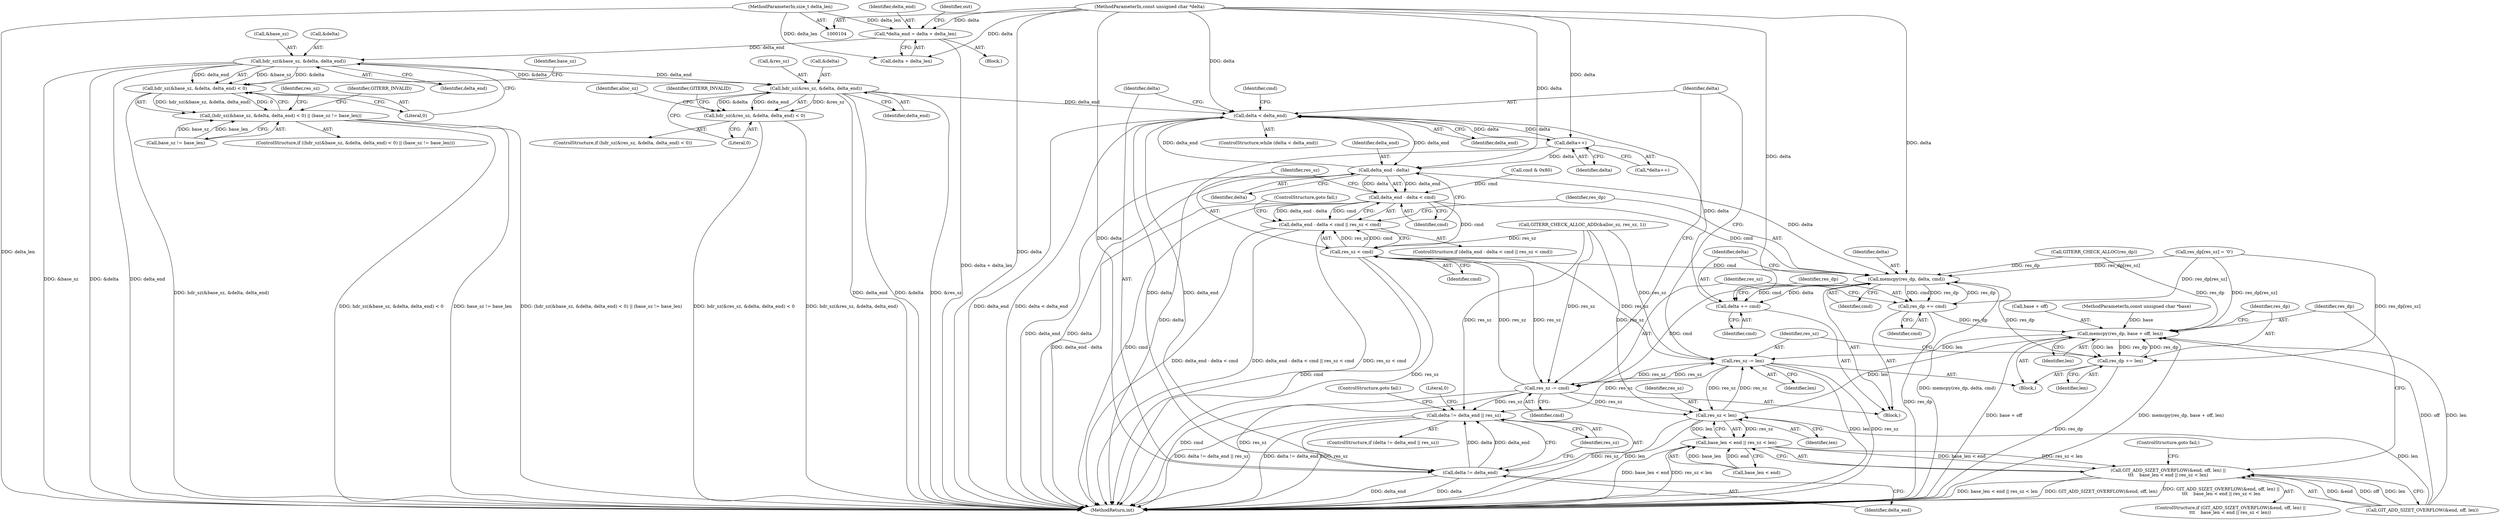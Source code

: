 digraph "0_libgit2_c1577110467b701dcbcf9439ac225ea851b47d22@integer" {
"1000113" [label="(Call,*delta_end = delta + delta_len)"];
"1000109" [label="(MethodParameterIn,const unsigned char *delta)"];
"1000110" [label="(MethodParameterIn,size_t delta_len)"];
"1000133" [label="(Call,hdr_sz(&base_sz, &delta, delta_end))"];
"1000132" [label="(Call,hdr_sz(&base_sz, &delta, delta_end) < 0)"];
"1000131" [label="(Call,(hdr_sz(&base_sz, &delta, delta_end) < 0) || (base_sz != base_len))"];
"1000152" [label="(Call,hdr_sz(&res_sz, &delta, delta_end))"];
"1000151" [label="(Call,hdr_sz(&res_sz, &delta, delta_end) < 0)"];
"1000191" [label="(Call,delta < delta_end)"];
"1000199" [label="(Call,delta++)"];
"1000304" [label="(Call,delta_end - delta)"];
"1000303" [label="(Call,delta_end - delta < cmd)"];
"1000302" [label="(Call,delta_end - delta < cmd || res_sz < cmd)"];
"1000308" [label="(Call,res_sz < cmd)"];
"1000312" [label="(Call,memcpy(res_dp, delta, cmd))"];
"1000316" [label="(Call,delta += cmd)"];
"1000319" [label="(Call,res_dp += cmd)"];
"1000285" [label="(Call,memcpy(res_dp, base + off, len))"];
"1000291" [label="(Call,res_dp += len)"];
"1000294" [label="(Call,res_sz -= len)"];
"1000281" [label="(Call,res_sz < len)"];
"1000277" [label="(Call,base_len < end || res_sz < len)"];
"1000271" [label="(Call,GIT_ADD_SIZET_OVERFLOW(&end, off, len) ||\n\t\t\t    base_len < end || res_sz < len)"];
"1000322" [label="(Call,res_sz -= cmd)"];
"1000329" [label="(Call,delta != delta_end || res_sz)"];
"1000330" [label="(Call,delta != delta_end)"];
"1000307" [label="(Identifier,cmd)"];
"1000141" [label="(Identifier,base_sz)"];
"1000193" [label="(Identifier,delta_end)"];
"1000202" [label="(Call,cmd & 0x80)"];
"1000287" [label="(Call,base + off)"];
"1000295" [label="(Identifier,res_sz)"];
"1000277" [label="(Call,base_len < end || res_sz < len)"];
"1000324" [label="(Identifier,cmd)"];
"1000330" [label="(Call,delta != delta_end)"];
"1000152" [label="(Call,hdr_sz(&res_sz, &delta, delta_end))"];
"1000302" [label="(Call,delta_end - delta < cmd || res_sz < cmd)"];
"1000355" [label="(MethodReturn,int)"];
"1000300" [label="(Block,)"];
"1000157" [label="(Identifier,delta_end)"];
"1000296" [label="(Identifier,len)"];
"1000139" [label="(Literal,0)"];
"1000272" [label="(Call,GIT_ADD_SIZET_OVERFLOW(&end, off, len))"];
"1000336" [label="(Literal,0)"];
"1000200" [label="(Identifier,delta)"];
"1000301" [label="(ControlStructure,if (delta_end - delta < cmd || res_sz < cmd))"];
"1000328" [label="(ControlStructure,if (delta != delta_end || res_sz))"];
"1000138" [label="(Identifier,delta_end)"];
"1000314" [label="(Identifier,delta)"];
"1000321" [label="(Identifier,cmd)"];
"1000140" [label="(Call,base_sz != base_len)"];
"1000154" [label="(Identifier,res_sz)"];
"1000320" [label="(Identifier,res_dp)"];
"1000281" [label="(Call,res_sz < len)"];
"1000168" [label="(Identifier,alloc_sz)"];
"1000124" [label="(Identifier,out)"];
"1000318" [label="(Identifier,cmd)"];
"1000198" [label="(Call,*delta++)"];
"1000323" [label="(Identifier,res_sz)"];
"1000306" [label="(Identifier,delta)"];
"1000175" [label="(Call,GITERR_CHECK_ALLOC(res_dp))"];
"1000311" [label="(ControlStructure,goto fail;)"];
"1000304" [label="(Call,delta_end - delta)"];
"1000292" [label="(Identifier,res_dp)"];
"1000270" [label="(ControlStructure,if (GIT_ADD_SIZET_OVERFLOW(&end, off, len) ||\n\t\t\t    base_len < end || res_sz < len))"];
"1000284" [label="(ControlStructure,goto fail;)"];
"1000161" [label="(Identifier,GITERR_INVALID)"];
"1000115" [label="(Call,delta + delta_len)"];
"1000331" [label="(Identifier,delta)"];
"1000286" [label="(Identifier,res_dp)"];
"1000166" [label="(Call,GITERR_CHECK_ALLOC_ADD(&alloc_sz, res_sz, 1))"];
"1000113" [label="(Call,*delta_end = delta + delta_len)"];
"1000134" [label="(Call,&base_sz)"];
"1000322" [label="(Call,res_sz -= cmd)"];
"1000315" [label="(Identifier,cmd)"];
"1000290" [label="(Identifier,len)"];
"1000334" [label="(ControlStructure,goto fail;)"];
"1000309" [label="(Identifier,res_sz)"];
"1000150" [label="(ControlStructure,if (hdr_sz(&res_sz, &delta, delta_end) < 0))"];
"1000109" [label="(MethodParameterIn,const unsigned char *delta)"];
"1000316" [label="(Call,delta += cmd)"];
"1000283" [label="(Identifier,len)"];
"1000305" [label="(Identifier,delta_end)"];
"1000151" [label="(Call,hdr_sz(&res_sz, &delta, delta_end) < 0)"];
"1000153" [label="(Call,&res_sz)"];
"1000303" [label="(Call,delta_end - delta < cmd)"];
"1000294" [label="(Call,res_sz -= len)"];
"1000332" [label="(Identifier,delta_end)"];
"1000192" [label="(Identifier,delta)"];
"1000177" [label="(Call,res_dp[res_sz] = '\0')"];
"1000131" [label="(Call,(hdr_sz(&base_sz, &delta, delta_end) < 0) || (base_sz != base_len))"];
"1000132" [label="(Call,hdr_sz(&base_sz, &delta, delta_end) < 0)"];
"1000278" [label="(Call,base_len < end)"];
"1000271" [label="(Call,GIT_ADD_SIZET_OVERFLOW(&end, off, len) ||\n\t\t\t    base_len < end || res_sz < len)"];
"1000111" [label="(Block,)"];
"1000145" [label="(Identifier,GITERR_INVALID)"];
"1000205" [label="(Block,)"];
"1000285" [label="(Call,memcpy(res_dp, base + off, len))"];
"1000130" [label="(ControlStructure,if ((hdr_sz(&base_sz, &delta, delta_end) < 0) || (base_sz != base_len)))"];
"1000312" [label="(Call,memcpy(res_dp, delta, cmd))"];
"1000308" [label="(Call,res_sz < cmd)"];
"1000291" [label="(Call,res_dp += len)"];
"1000317" [label="(Identifier,delta)"];
"1000329" [label="(Call,delta != delta_end || res_sz)"];
"1000197" [label="(Identifier,cmd)"];
"1000282" [label="(Identifier,res_sz)"];
"1000114" [label="(Identifier,delta_end)"];
"1000107" [label="(MethodParameterIn,const unsigned char *base)"];
"1000190" [label="(ControlStructure,while (delta < delta_end))"];
"1000313" [label="(Identifier,res_dp)"];
"1000136" [label="(Call,&delta)"];
"1000310" [label="(Identifier,cmd)"];
"1000191" [label="(Call,delta < delta_end)"];
"1000293" [label="(Identifier,len)"];
"1000155" [label="(Call,&delta)"];
"1000133" [label="(Call,hdr_sz(&base_sz, &delta, delta_end))"];
"1000158" [label="(Literal,0)"];
"1000319" [label="(Call,res_dp += cmd)"];
"1000199" [label="(Call,delta++)"];
"1000333" [label="(Identifier,res_sz)"];
"1000110" [label="(MethodParameterIn,size_t delta_len)"];
"1000113" -> "1000111"  [label="AST: "];
"1000113" -> "1000115"  [label="CFG: "];
"1000114" -> "1000113"  [label="AST: "];
"1000115" -> "1000113"  [label="AST: "];
"1000124" -> "1000113"  [label="CFG: "];
"1000113" -> "1000355"  [label="DDG: delta + delta_len"];
"1000109" -> "1000113"  [label="DDG: delta"];
"1000110" -> "1000113"  [label="DDG: delta_len"];
"1000113" -> "1000133"  [label="DDG: delta_end"];
"1000109" -> "1000104"  [label="AST: "];
"1000109" -> "1000355"  [label="DDG: delta"];
"1000109" -> "1000115"  [label="DDG: delta"];
"1000109" -> "1000191"  [label="DDG: delta"];
"1000109" -> "1000199"  [label="DDG: delta"];
"1000109" -> "1000304"  [label="DDG: delta"];
"1000109" -> "1000312"  [label="DDG: delta"];
"1000109" -> "1000316"  [label="DDG: delta"];
"1000109" -> "1000330"  [label="DDG: delta"];
"1000110" -> "1000104"  [label="AST: "];
"1000110" -> "1000355"  [label="DDG: delta_len"];
"1000110" -> "1000115"  [label="DDG: delta_len"];
"1000133" -> "1000132"  [label="AST: "];
"1000133" -> "1000138"  [label="CFG: "];
"1000134" -> "1000133"  [label="AST: "];
"1000136" -> "1000133"  [label="AST: "];
"1000138" -> "1000133"  [label="AST: "];
"1000139" -> "1000133"  [label="CFG: "];
"1000133" -> "1000355"  [label="DDG: &base_sz"];
"1000133" -> "1000355"  [label="DDG: &delta"];
"1000133" -> "1000355"  [label="DDG: delta_end"];
"1000133" -> "1000132"  [label="DDG: &base_sz"];
"1000133" -> "1000132"  [label="DDG: &delta"];
"1000133" -> "1000132"  [label="DDG: delta_end"];
"1000133" -> "1000152"  [label="DDG: &delta"];
"1000133" -> "1000152"  [label="DDG: delta_end"];
"1000132" -> "1000131"  [label="AST: "];
"1000132" -> "1000139"  [label="CFG: "];
"1000139" -> "1000132"  [label="AST: "];
"1000141" -> "1000132"  [label="CFG: "];
"1000131" -> "1000132"  [label="CFG: "];
"1000132" -> "1000355"  [label="DDG: hdr_sz(&base_sz, &delta, delta_end)"];
"1000132" -> "1000131"  [label="DDG: hdr_sz(&base_sz, &delta, delta_end)"];
"1000132" -> "1000131"  [label="DDG: 0"];
"1000131" -> "1000130"  [label="AST: "];
"1000131" -> "1000140"  [label="CFG: "];
"1000140" -> "1000131"  [label="AST: "];
"1000145" -> "1000131"  [label="CFG: "];
"1000154" -> "1000131"  [label="CFG: "];
"1000131" -> "1000355"  [label="DDG: hdr_sz(&base_sz, &delta, delta_end) < 0"];
"1000131" -> "1000355"  [label="DDG: base_sz != base_len"];
"1000131" -> "1000355"  [label="DDG: (hdr_sz(&base_sz, &delta, delta_end) < 0) || (base_sz != base_len)"];
"1000140" -> "1000131"  [label="DDG: base_sz"];
"1000140" -> "1000131"  [label="DDG: base_len"];
"1000152" -> "1000151"  [label="AST: "];
"1000152" -> "1000157"  [label="CFG: "];
"1000153" -> "1000152"  [label="AST: "];
"1000155" -> "1000152"  [label="AST: "];
"1000157" -> "1000152"  [label="AST: "];
"1000158" -> "1000152"  [label="CFG: "];
"1000152" -> "1000355"  [label="DDG: delta_end"];
"1000152" -> "1000355"  [label="DDG: &delta"];
"1000152" -> "1000355"  [label="DDG: &res_sz"];
"1000152" -> "1000151"  [label="DDG: &res_sz"];
"1000152" -> "1000151"  [label="DDG: &delta"];
"1000152" -> "1000151"  [label="DDG: delta_end"];
"1000152" -> "1000191"  [label="DDG: delta_end"];
"1000151" -> "1000150"  [label="AST: "];
"1000151" -> "1000158"  [label="CFG: "];
"1000158" -> "1000151"  [label="AST: "];
"1000161" -> "1000151"  [label="CFG: "];
"1000168" -> "1000151"  [label="CFG: "];
"1000151" -> "1000355"  [label="DDG: hdr_sz(&res_sz, &delta, delta_end) < 0"];
"1000151" -> "1000355"  [label="DDG: hdr_sz(&res_sz, &delta, delta_end)"];
"1000191" -> "1000190"  [label="AST: "];
"1000191" -> "1000193"  [label="CFG: "];
"1000192" -> "1000191"  [label="AST: "];
"1000193" -> "1000191"  [label="AST: "];
"1000197" -> "1000191"  [label="CFG: "];
"1000331" -> "1000191"  [label="CFG: "];
"1000191" -> "1000355"  [label="DDG: delta < delta_end"];
"1000191" -> "1000355"  [label="DDG: delta_end"];
"1000199" -> "1000191"  [label="DDG: delta"];
"1000316" -> "1000191"  [label="DDG: delta"];
"1000304" -> "1000191"  [label="DDG: delta_end"];
"1000191" -> "1000199"  [label="DDG: delta"];
"1000191" -> "1000304"  [label="DDG: delta_end"];
"1000191" -> "1000330"  [label="DDG: delta"];
"1000191" -> "1000330"  [label="DDG: delta_end"];
"1000199" -> "1000198"  [label="AST: "];
"1000199" -> "1000200"  [label="CFG: "];
"1000200" -> "1000199"  [label="AST: "];
"1000198" -> "1000199"  [label="CFG: "];
"1000199" -> "1000355"  [label="DDG: delta"];
"1000199" -> "1000304"  [label="DDG: delta"];
"1000304" -> "1000303"  [label="AST: "];
"1000304" -> "1000306"  [label="CFG: "];
"1000305" -> "1000304"  [label="AST: "];
"1000306" -> "1000304"  [label="AST: "];
"1000307" -> "1000304"  [label="CFG: "];
"1000304" -> "1000355"  [label="DDG: delta_end"];
"1000304" -> "1000355"  [label="DDG: delta"];
"1000304" -> "1000303"  [label="DDG: delta_end"];
"1000304" -> "1000303"  [label="DDG: delta"];
"1000304" -> "1000312"  [label="DDG: delta"];
"1000303" -> "1000302"  [label="AST: "];
"1000303" -> "1000307"  [label="CFG: "];
"1000307" -> "1000303"  [label="AST: "];
"1000309" -> "1000303"  [label="CFG: "];
"1000302" -> "1000303"  [label="CFG: "];
"1000303" -> "1000355"  [label="DDG: delta_end - delta"];
"1000303" -> "1000355"  [label="DDG: cmd"];
"1000303" -> "1000302"  [label="DDG: delta_end - delta"];
"1000303" -> "1000302"  [label="DDG: cmd"];
"1000202" -> "1000303"  [label="DDG: cmd"];
"1000303" -> "1000308"  [label="DDG: cmd"];
"1000303" -> "1000312"  [label="DDG: cmd"];
"1000302" -> "1000301"  [label="AST: "];
"1000302" -> "1000308"  [label="CFG: "];
"1000308" -> "1000302"  [label="AST: "];
"1000311" -> "1000302"  [label="CFG: "];
"1000313" -> "1000302"  [label="CFG: "];
"1000302" -> "1000355"  [label="DDG: delta_end - delta < cmd"];
"1000302" -> "1000355"  [label="DDG: delta_end - delta < cmd || res_sz < cmd"];
"1000302" -> "1000355"  [label="DDG: res_sz < cmd"];
"1000308" -> "1000302"  [label="DDG: res_sz"];
"1000308" -> "1000302"  [label="DDG: cmd"];
"1000308" -> "1000310"  [label="CFG: "];
"1000309" -> "1000308"  [label="AST: "];
"1000310" -> "1000308"  [label="AST: "];
"1000308" -> "1000355"  [label="DDG: cmd"];
"1000308" -> "1000355"  [label="DDG: res_sz"];
"1000294" -> "1000308"  [label="DDG: res_sz"];
"1000322" -> "1000308"  [label="DDG: res_sz"];
"1000166" -> "1000308"  [label="DDG: res_sz"];
"1000308" -> "1000312"  [label="DDG: cmd"];
"1000308" -> "1000322"  [label="DDG: res_sz"];
"1000312" -> "1000300"  [label="AST: "];
"1000312" -> "1000315"  [label="CFG: "];
"1000313" -> "1000312"  [label="AST: "];
"1000314" -> "1000312"  [label="AST: "];
"1000315" -> "1000312"  [label="AST: "];
"1000317" -> "1000312"  [label="CFG: "];
"1000312" -> "1000355"  [label="DDG: memcpy(res_dp, delta, cmd)"];
"1000177" -> "1000312"  [label="DDG: res_dp[res_sz]"];
"1000291" -> "1000312"  [label="DDG: res_dp"];
"1000319" -> "1000312"  [label="DDG: res_dp"];
"1000175" -> "1000312"  [label="DDG: res_dp"];
"1000312" -> "1000316"  [label="DDG: cmd"];
"1000312" -> "1000316"  [label="DDG: delta"];
"1000312" -> "1000319"  [label="DDG: cmd"];
"1000312" -> "1000319"  [label="DDG: res_dp"];
"1000312" -> "1000322"  [label="DDG: cmd"];
"1000316" -> "1000300"  [label="AST: "];
"1000316" -> "1000318"  [label="CFG: "];
"1000317" -> "1000316"  [label="AST: "];
"1000318" -> "1000316"  [label="AST: "];
"1000320" -> "1000316"  [label="CFG: "];
"1000319" -> "1000300"  [label="AST: "];
"1000319" -> "1000321"  [label="CFG: "];
"1000320" -> "1000319"  [label="AST: "];
"1000321" -> "1000319"  [label="AST: "];
"1000323" -> "1000319"  [label="CFG: "];
"1000319" -> "1000355"  [label="DDG: res_dp"];
"1000319" -> "1000285"  [label="DDG: res_dp"];
"1000177" -> "1000319"  [label="DDG: res_dp[res_sz]"];
"1000285" -> "1000205"  [label="AST: "];
"1000285" -> "1000290"  [label="CFG: "];
"1000286" -> "1000285"  [label="AST: "];
"1000287" -> "1000285"  [label="AST: "];
"1000290" -> "1000285"  [label="AST: "];
"1000292" -> "1000285"  [label="CFG: "];
"1000285" -> "1000355"  [label="DDG: memcpy(res_dp, base + off, len)"];
"1000285" -> "1000355"  [label="DDG: base + off"];
"1000177" -> "1000285"  [label="DDG: res_dp[res_sz]"];
"1000291" -> "1000285"  [label="DDG: res_dp"];
"1000175" -> "1000285"  [label="DDG: res_dp"];
"1000107" -> "1000285"  [label="DDG: base"];
"1000272" -> "1000285"  [label="DDG: off"];
"1000272" -> "1000285"  [label="DDG: len"];
"1000281" -> "1000285"  [label="DDG: len"];
"1000285" -> "1000291"  [label="DDG: len"];
"1000285" -> "1000291"  [label="DDG: res_dp"];
"1000285" -> "1000294"  [label="DDG: len"];
"1000291" -> "1000205"  [label="AST: "];
"1000291" -> "1000293"  [label="CFG: "];
"1000292" -> "1000291"  [label="AST: "];
"1000293" -> "1000291"  [label="AST: "];
"1000295" -> "1000291"  [label="CFG: "];
"1000291" -> "1000355"  [label="DDG: res_dp"];
"1000177" -> "1000291"  [label="DDG: res_dp[res_sz]"];
"1000294" -> "1000205"  [label="AST: "];
"1000294" -> "1000296"  [label="CFG: "];
"1000295" -> "1000294"  [label="AST: "];
"1000296" -> "1000294"  [label="AST: "];
"1000192" -> "1000294"  [label="CFG: "];
"1000294" -> "1000355"  [label="DDG: len"];
"1000294" -> "1000355"  [label="DDG: res_sz"];
"1000294" -> "1000281"  [label="DDG: res_sz"];
"1000281" -> "1000294"  [label="DDG: res_sz"];
"1000322" -> "1000294"  [label="DDG: res_sz"];
"1000166" -> "1000294"  [label="DDG: res_sz"];
"1000294" -> "1000322"  [label="DDG: res_sz"];
"1000294" -> "1000329"  [label="DDG: res_sz"];
"1000281" -> "1000277"  [label="AST: "];
"1000281" -> "1000283"  [label="CFG: "];
"1000282" -> "1000281"  [label="AST: "];
"1000283" -> "1000281"  [label="AST: "];
"1000277" -> "1000281"  [label="CFG: "];
"1000281" -> "1000355"  [label="DDG: res_sz"];
"1000281" -> "1000355"  [label="DDG: len"];
"1000281" -> "1000277"  [label="DDG: res_sz"];
"1000281" -> "1000277"  [label="DDG: len"];
"1000322" -> "1000281"  [label="DDG: res_sz"];
"1000166" -> "1000281"  [label="DDG: res_sz"];
"1000272" -> "1000281"  [label="DDG: len"];
"1000277" -> "1000271"  [label="AST: "];
"1000277" -> "1000278"  [label="CFG: "];
"1000278" -> "1000277"  [label="AST: "];
"1000271" -> "1000277"  [label="CFG: "];
"1000277" -> "1000355"  [label="DDG: base_len < end"];
"1000277" -> "1000355"  [label="DDG: res_sz < len"];
"1000277" -> "1000271"  [label="DDG: base_len < end"];
"1000277" -> "1000271"  [label="DDG: res_sz < len"];
"1000278" -> "1000277"  [label="DDG: base_len"];
"1000278" -> "1000277"  [label="DDG: end"];
"1000271" -> "1000270"  [label="AST: "];
"1000271" -> "1000272"  [label="CFG: "];
"1000272" -> "1000271"  [label="AST: "];
"1000284" -> "1000271"  [label="CFG: "];
"1000286" -> "1000271"  [label="CFG: "];
"1000271" -> "1000355"  [label="DDG: base_len < end || res_sz < len"];
"1000271" -> "1000355"  [label="DDG: GIT_ADD_SIZET_OVERFLOW(&end, off, len)"];
"1000271" -> "1000355"  [label="DDG: GIT_ADD_SIZET_OVERFLOW(&end, off, len) ||\n\t\t\t    base_len < end || res_sz < len"];
"1000272" -> "1000271"  [label="DDG: &end"];
"1000272" -> "1000271"  [label="DDG: off"];
"1000272" -> "1000271"  [label="DDG: len"];
"1000322" -> "1000300"  [label="AST: "];
"1000322" -> "1000324"  [label="CFG: "];
"1000323" -> "1000322"  [label="AST: "];
"1000324" -> "1000322"  [label="AST: "];
"1000192" -> "1000322"  [label="CFG: "];
"1000322" -> "1000355"  [label="DDG: cmd"];
"1000322" -> "1000355"  [label="DDG: res_sz"];
"1000166" -> "1000322"  [label="DDG: res_sz"];
"1000322" -> "1000329"  [label="DDG: res_sz"];
"1000329" -> "1000328"  [label="AST: "];
"1000329" -> "1000330"  [label="CFG: "];
"1000329" -> "1000333"  [label="CFG: "];
"1000330" -> "1000329"  [label="AST: "];
"1000333" -> "1000329"  [label="AST: "];
"1000334" -> "1000329"  [label="CFG: "];
"1000336" -> "1000329"  [label="CFG: "];
"1000329" -> "1000355"  [label="DDG: res_sz"];
"1000329" -> "1000355"  [label="DDG: delta != delta_end || res_sz"];
"1000329" -> "1000355"  [label="DDG: delta != delta_end"];
"1000330" -> "1000329"  [label="DDG: delta"];
"1000330" -> "1000329"  [label="DDG: delta_end"];
"1000166" -> "1000329"  [label="DDG: res_sz"];
"1000330" -> "1000332"  [label="CFG: "];
"1000331" -> "1000330"  [label="AST: "];
"1000332" -> "1000330"  [label="AST: "];
"1000333" -> "1000330"  [label="CFG: "];
"1000330" -> "1000355"  [label="DDG: delta"];
"1000330" -> "1000355"  [label="DDG: delta_end"];
}
